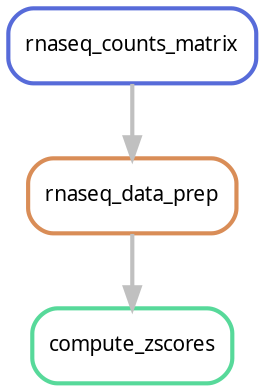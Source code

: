 digraph snakemake_dag {
    graph[bgcolor=white, margin=0];
    node[shape=box, style=rounded, fontname=sans,                 fontsize=10, penwidth=2];
    edge[penwidth=2, color=grey];
	0[label = "compute_zscores", color = "0.42 0.6 0.85", style="rounded"];
	1[label = "rnaseq_data_prep", color = "0.07 0.6 0.85", style="rounded"];
	2[label = "rnaseq_counts_matrix", color = "0.64 0.6 0.85", style="rounded"];
	1 -> 0
	2 -> 1
}            
